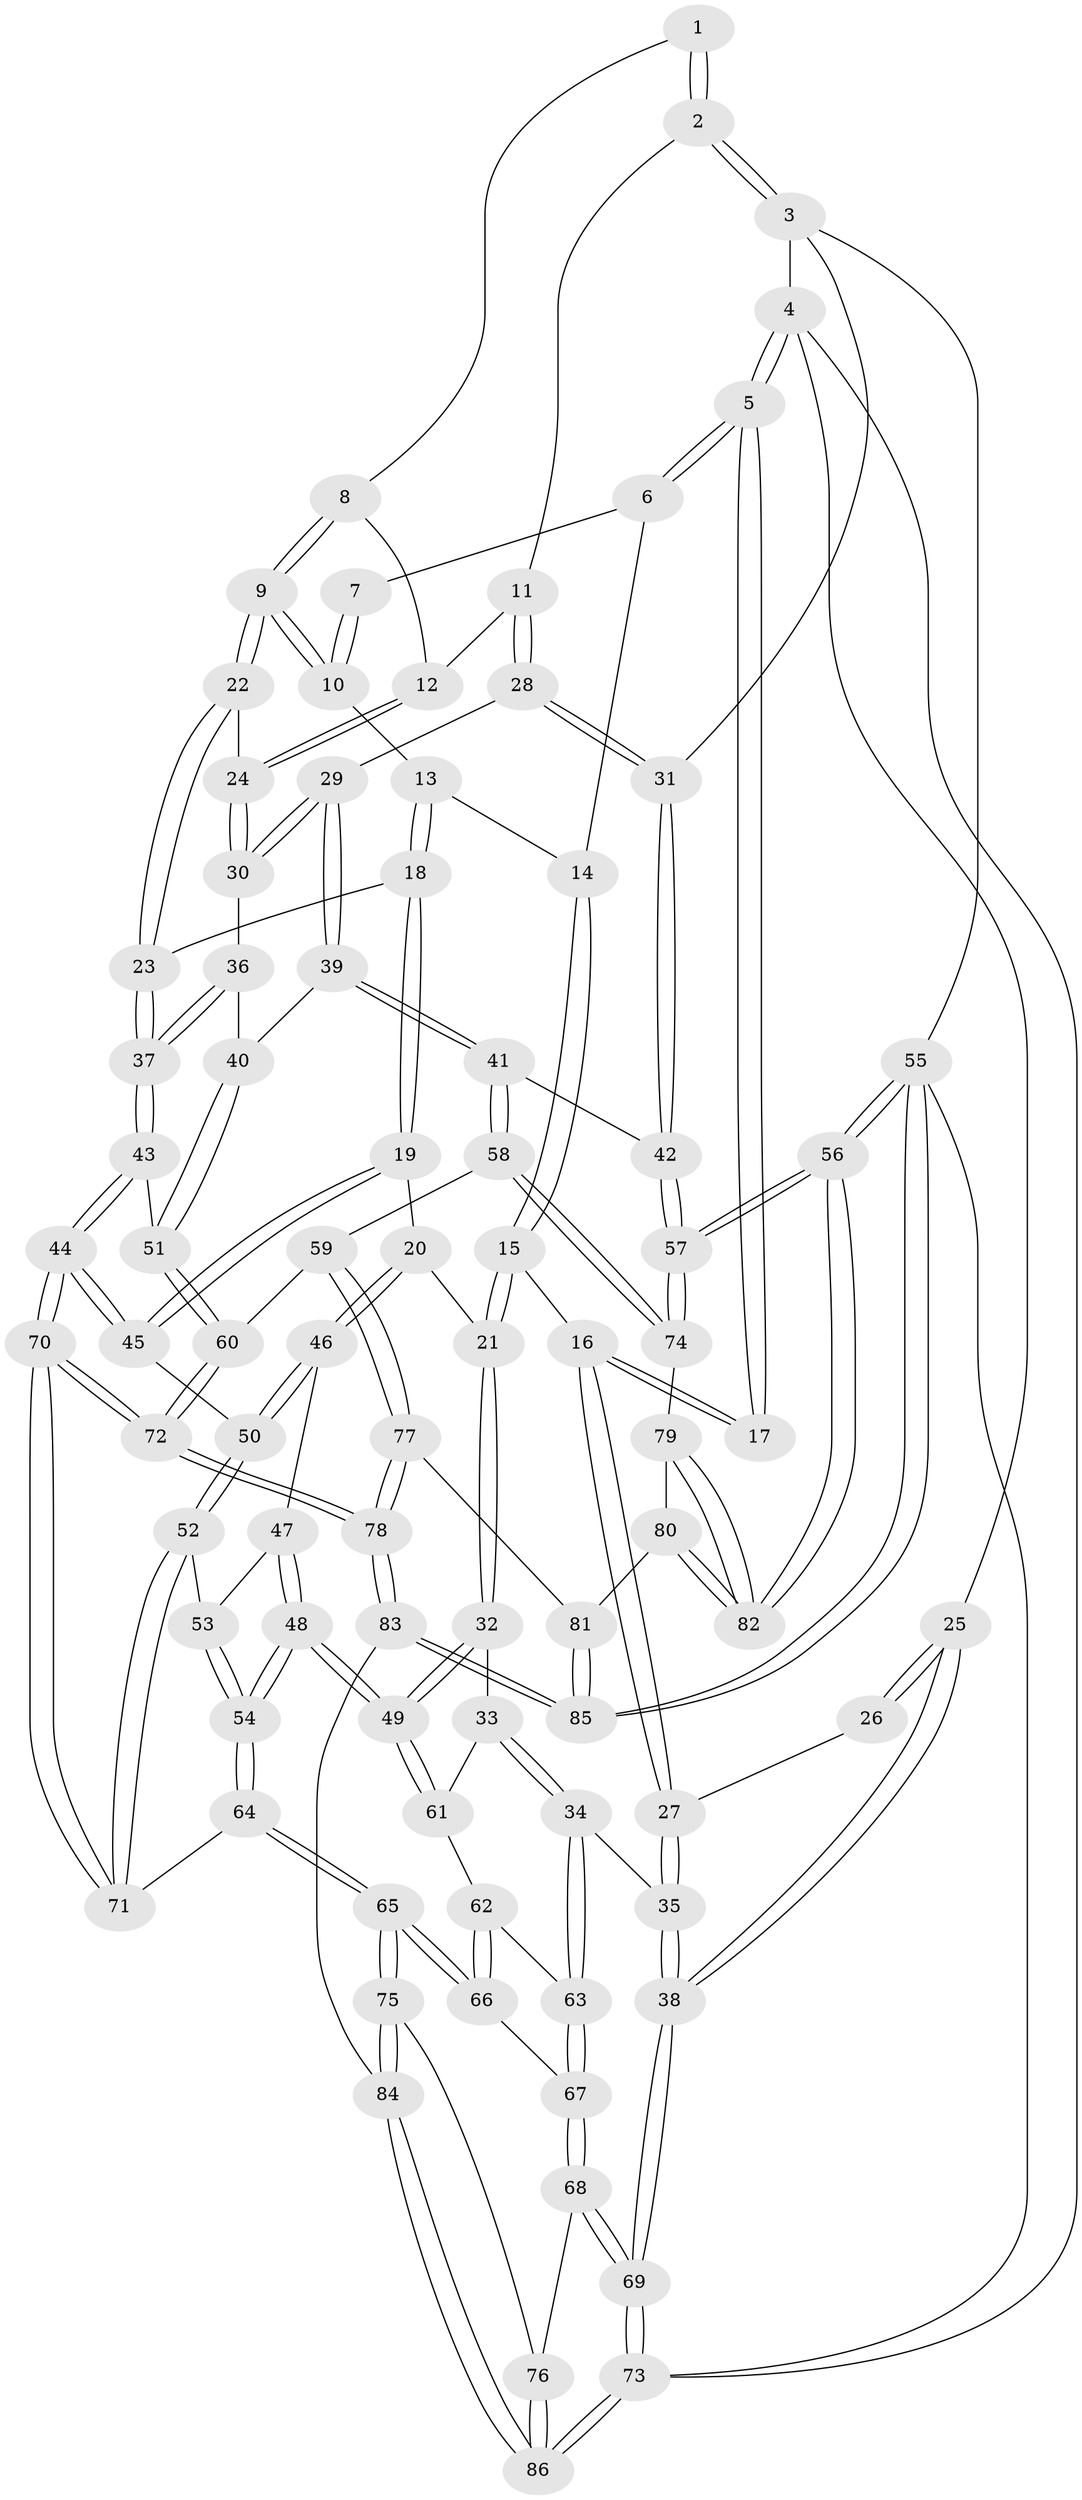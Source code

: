 // Generated by graph-tools (version 1.1) at 2025/27/03/15/25 16:27:56]
// undirected, 86 vertices, 212 edges
graph export_dot {
graph [start="1"]
  node [color=gray90,style=filled];
  1 [pos="+0.9116075003221771+0"];
  2 [pos="+1+0"];
  3 [pos="+1+0"];
  4 [pos="+0+0"];
  5 [pos="+0+0"];
  6 [pos="+0.3166068908717892+0"];
  7 [pos="+0.5550335917948213+0"];
  8 [pos="+0.7929691511112087+0"];
  9 [pos="+0.6800261323334984+0.1651728894969607"];
  10 [pos="+0.6140811540200056+0.08577955256183863"];
  11 [pos="+0.8826298246895377+0.1737855199140289"];
  12 [pos="+0.8720821123021288+0.17181141062671507"];
  13 [pos="+0.43716959061609895+0.07021229982305269"];
  14 [pos="+0.3234183718183377+0"];
  15 [pos="+0.23106614811847237+0.17494131819822786"];
  16 [pos="+0.1914520432053483+0.18357958151224074"];
  17 [pos="+0.06915041039383758+0.11648296420811498"];
  18 [pos="+0.4764179481350879+0.29393314045563246"];
  19 [pos="+0.4381657447803488+0.3155261411587466"];
  20 [pos="+0.3910337788131256+0.33744012661936557"];
  21 [pos="+0.36959510846275523+0.3341643414541579"];
  22 [pos="+0.6801248437396344+0.17127166212974965"];
  23 [pos="+0.5401634408553029+0.292690761665253"];
  24 [pos="+0.7148613496200058+0.19008757675105908"];
  25 [pos="+0+0.19943512023904778"];
  26 [pos="+0.03871672488316932+0.21222361291041636"];
  27 [pos="+0.09865146745610782+0.28331713718444496"];
  28 [pos="+0.9179625788010654+0.2311949930347637"];
  29 [pos="+0.9326326588683621+0.32362803169393406"];
  30 [pos="+0.7734313575534723+0.27866492364129064"];
  31 [pos="+1+0"];
  32 [pos="+0.23419355400605807+0.4126093615043215"];
  33 [pos="+0.07870104919875405+0.4540082748417849"];
  34 [pos="+0.06201075159951272+0.45493278065188386"];
  35 [pos="+0.04293862752835154+0.4505087506474727"];
  36 [pos="+0.7586218662850739+0.3384537842484748"];
  37 [pos="+0.6730884718517431+0.4500805892099448"];
  38 [pos="+0+0.4944741532796043"];
  39 [pos="+0.9906815957001439+0.4056015683743215"];
  40 [pos="+0.9036840068350623+0.4331514724941757"];
  41 [pos="+1+0.45697963481325504"];
  42 [pos="+1+0.45943505743342106"];
  43 [pos="+0.6967428858091365+0.5173481998287166"];
  44 [pos="+0.6164825920712753+0.5698733601826091"];
  45 [pos="+0.5780235231628323+0.5592448384804268"];
  46 [pos="+0.4031077369163788+0.42827276846391943"];
  47 [pos="+0.37581565833667624+0.4977454810877023"];
  48 [pos="+0.3044977694232527+0.5826072913867325"];
  49 [pos="+0.30359696622427734+0.5822561809960329"];
  50 [pos="+0.490844311365886+0.548247425114542"];
  51 [pos="+0.7190248450279428+0.5251306609891718"];
  52 [pos="+0.4393797574738907+0.6088056628534851"];
  53 [pos="+0.3936513438560706+0.5476255601941543"];
  54 [pos="+0.3473265020401672+0.6540019600991692"];
  55 [pos="+1+1"];
  56 [pos="+1+1"];
  57 [pos="+1+0.851262407228876"];
  58 [pos="+0.8589698687508999+0.6735320422274795"];
  59 [pos="+0.8154496282281914+0.6690668486160053"];
  60 [pos="+0.7979393586749246+0.6511568197729374"];
  61 [pos="+0.25693494125129107+0.585486636823732"];
  62 [pos="+0.240823367609892+0.6040906295468643"];
  63 [pos="+0.15135316285687397+0.613560463098379"];
  64 [pos="+0.37265932552561354+0.7052416549412295"];
  65 [pos="+0.3601502201290544+0.7196802568167117"];
  66 [pos="+0.21007034163157917+0.6927873367911493"];
  67 [pos="+0.17397704474646844+0.7002202897637202"];
  68 [pos="+0.15247315144041154+0.7249809023878714"];
  69 [pos="+0+0.670362297878636"];
  70 [pos="+0.5619590461780954+0.7352774219023076"];
  71 [pos="+0.4004150959787374+0.6978137715008853"];
  72 [pos="+0.5765593196815968+0.7606293623346332"];
  73 [pos="+0+1"];
  74 [pos="+0.9090745503912512+0.7332330758398952"];
  75 [pos="+0.343147184623755+0.7917350135288245"];
  76 [pos="+0.17517800292736344+0.8555582440017696"];
  77 [pos="+0.7490021656312338+0.8250320787874014"];
  78 [pos="+0.6216161546229755+0.8933819986129511"];
  79 [pos="+0.9018697406618587+0.7699463951140523"];
  80 [pos="+0.8130203686648234+0.8429523289970895"];
  81 [pos="+0.8012052114629874+0.8433648729069718"];
  82 [pos="+0.9147072767019411+0.8666129726036517"];
  83 [pos="+0.562909734888809+1"];
  84 [pos="+0.4814855334208054+1"];
  85 [pos="+1+1"];
  86 [pos="+0+1"];
  1 -- 2;
  1 -- 2;
  1 -- 8;
  2 -- 3;
  2 -- 3;
  2 -- 11;
  3 -- 4;
  3 -- 31;
  3 -- 55;
  4 -- 5;
  4 -- 5;
  4 -- 25;
  4 -- 73;
  5 -- 6;
  5 -- 6;
  5 -- 17;
  5 -- 17;
  6 -- 7;
  6 -- 14;
  7 -- 10;
  7 -- 10;
  8 -- 9;
  8 -- 9;
  8 -- 12;
  9 -- 10;
  9 -- 10;
  9 -- 22;
  9 -- 22;
  10 -- 13;
  11 -- 12;
  11 -- 28;
  11 -- 28;
  12 -- 24;
  12 -- 24;
  13 -- 14;
  13 -- 18;
  13 -- 18;
  14 -- 15;
  14 -- 15;
  15 -- 16;
  15 -- 21;
  15 -- 21;
  16 -- 17;
  16 -- 17;
  16 -- 27;
  16 -- 27;
  18 -- 19;
  18 -- 19;
  18 -- 23;
  19 -- 20;
  19 -- 45;
  19 -- 45;
  20 -- 21;
  20 -- 46;
  20 -- 46;
  21 -- 32;
  21 -- 32;
  22 -- 23;
  22 -- 23;
  22 -- 24;
  23 -- 37;
  23 -- 37;
  24 -- 30;
  24 -- 30;
  25 -- 26;
  25 -- 26;
  25 -- 38;
  25 -- 38;
  26 -- 27;
  27 -- 35;
  27 -- 35;
  28 -- 29;
  28 -- 31;
  28 -- 31;
  29 -- 30;
  29 -- 30;
  29 -- 39;
  29 -- 39;
  30 -- 36;
  31 -- 42;
  31 -- 42;
  32 -- 33;
  32 -- 49;
  32 -- 49;
  33 -- 34;
  33 -- 34;
  33 -- 61;
  34 -- 35;
  34 -- 63;
  34 -- 63;
  35 -- 38;
  35 -- 38;
  36 -- 37;
  36 -- 37;
  36 -- 40;
  37 -- 43;
  37 -- 43;
  38 -- 69;
  38 -- 69;
  39 -- 40;
  39 -- 41;
  39 -- 41;
  40 -- 51;
  40 -- 51;
  41 -- 42;
  41 -- 58;
  41 -- 58;
  42 -- 57;
  42 -- 57;
  43 -- 44;
  43 -- 44;
  43 -- 51;
  44 -- 45;
  44 -- 45;
  44 -- 70;
  44 -- 70;
  45 -- 50;
  46 -- 47;
  46 -- 50;
  46 -- 50;
  47 -- 48;
  47 -- 48;
  47 -- 53;
  48 -- 49;
  48 -- 49;
  48 -- 54;
  48 -- 54;
  49 -- 61;
  49 -- 61;
  50 -- 52;
  50 -- 52;
  51 -- 60;
  51 -- 60;
  52 -- 53;
  52 -- 71;
  52 -- 71;
  53 -- 54;
  53 -- 54;
  54 -- 64;
  54 -- 64;
  55 -- 56;
  55 -- 56;
  55 -- 85;
  55 -- 85;
  55 -- 73;
  56 -- 57;
  56 -- 57;
  56 -- 82;
  56 -- 82;
  57 -- 74;
  57 -- 74;
  58 -- 59;
  58 -- 74;
  58 -- 74;
  59 -- 60;
  59 -- 77;
  59 -- 77;
  60 -- 72;
  60 -- 72;
  61 -- 62;
  62 -- 63;
  62 -- 66;
  62 -- 66;
  63 -- 67;
  63 -- 67;
  64 -- 65;
  64 -- 65;
  64 -- 71;
  65 -- 66;
  65 -- 66;
  65 -- 75;
  65 -- 75;
  66 -- 67;
  67 -- 68;
  67 -- 68;
  68 -- 69;
  68 -- 69;
  68 -- 76;
  69 -- 73;
  69 -- 73;
  70 -- 71;
  70 -- 71;
  70 -- 72;
  70 -- 72;
  72 -- 78;
  72 -- 78;
  73 -- 86;
  73 -- 86;
  74 -- 79;
  75 -- 76;
  75 -- 84;
  75 -- 84;
  76 -- 86;
  76 -- 86;
  77 -- 78;
  77 -- 78;
  77 -- 81;
  78 -- 83;
  78 -- 83;
  79 -- 80;
  79 -- 82;
  79 -- 82;
  80 -- 81;
  80 -- 82;
  80 -- 82;
  81 -- 85;
  81 -- 85;
  83 -- 84;
  83 -- 85;
  83 -- 85;
  84 -- 86;
  84 -- 86;
}
